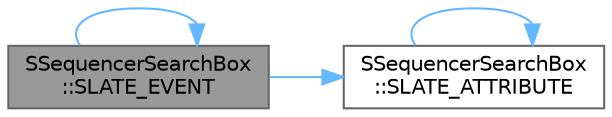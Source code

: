 digraph "SSequencerSearchBox::SLATE_EVENT"
{
 // INTERACTIVE_SVG=YES
 // LATEX_PDF_SIZE
  bgcolor="transparent";
  edge [fontname=Helvetica,fontsize=10,labelfontname=Helvetica,labelfontsize=10];
  node [fontname=Helvetica,fontsize=10,shape=box,height=0.2,width=0.4];
  rankdir="LR";
  Node1 [id="Node000001",label="SSequencerSearchBox\l::SLATE_EVENT",height=0.2,width=0.4,color="gray40", fillcolor="grey60", style="filled", fontcolor="black",tooltip="Invoked whenever the text is committed (e.g."];
  Node1 -> Node2 [id="edge1_Node000001_Node000002",color="steelblue1",style="solid",tooltip=" "];
  Node2 [id="Node000002",label="SSequencerSearchBox\l::SLATE_ATTRIBUTE",height=0.2,width=0.4,color="grey40", fillcolor="white", style="filled",URL="$d0/d25/classSSequencerSearchBox.html#a7c11dfea8d76f0e4870f9f85b7650e40",tooltip="Hint text to display for the search text when there is no value."];
  Node2 -> Node2 [id="edge2_Node000002_Node000002",color="steelblue1",style="solid",tooltip=" "];
  Node1 -> Node1 [id="edge3_Node000001_Node000001",color="steelblue1",style="solid",tooltip=" "];
}
